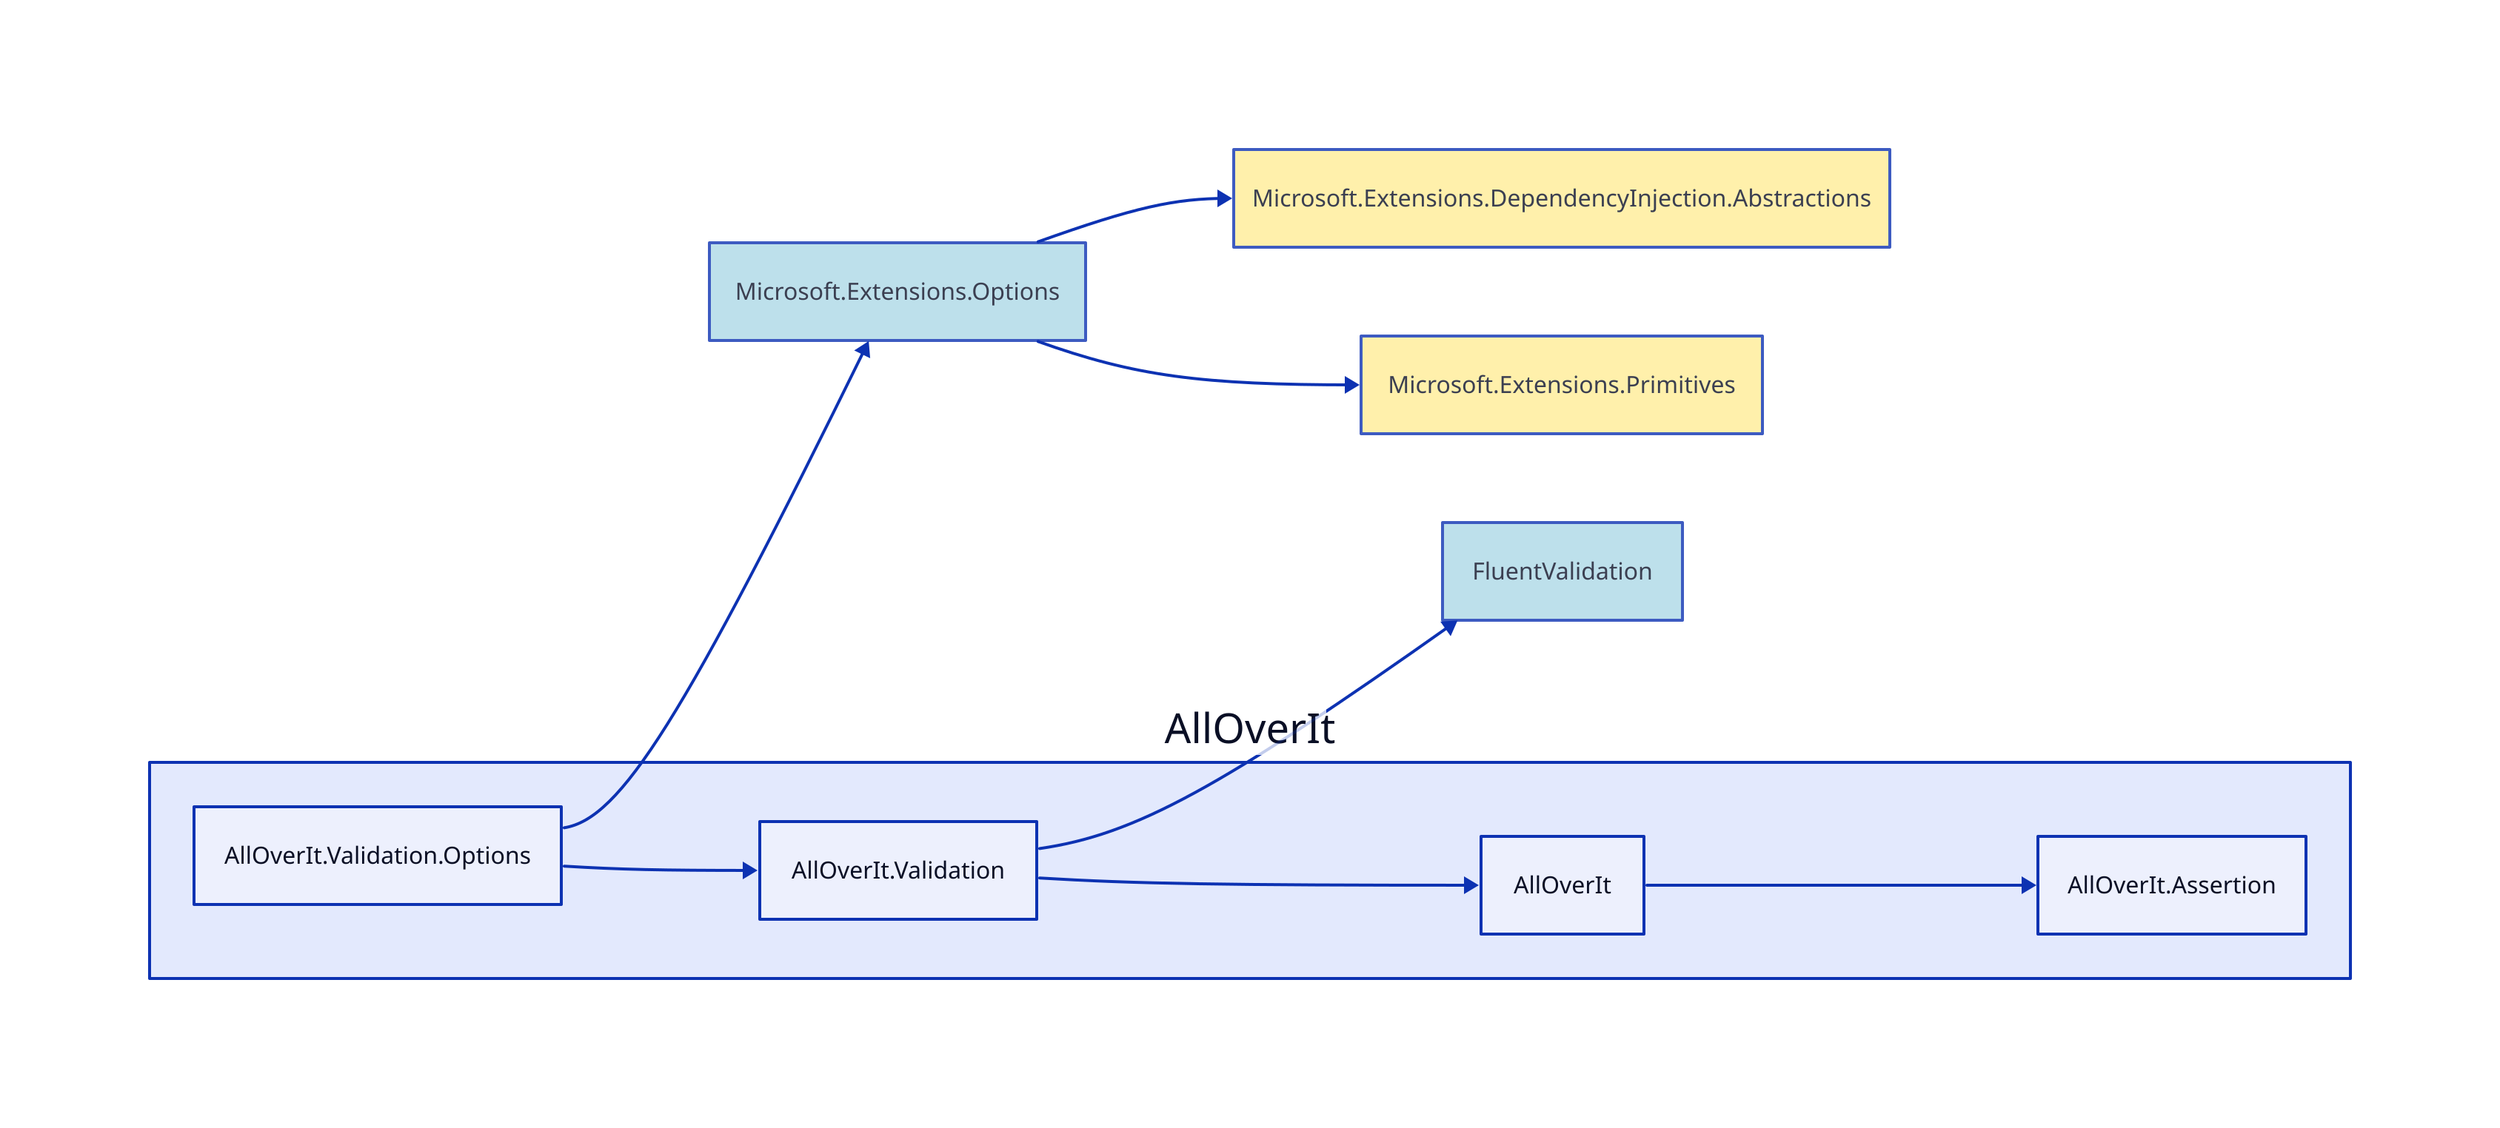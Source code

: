 direction: right

aoi: AllOverIt
aoi.alloverit-validation-options: AllOverIt.Validation.Options
microsoft-extensions-options: Microsoft.Extensions.Options
microsoft-extensions-options.style.fill: "#ADD8E6"
microsoft-extensions-options.style.opacity: 0.8
microsoft-extensions-dependencyinjection-abstractions: Microsoft.Extensions.DependencyInjection.Abstractions
microsoft-extensions-dependencyinjection-abstractions.style.fill: "#FFEC96"
microsoft-extensions-dependencyinjection-abstractions.style.opacity: 0.8
microsoft-extensions-dependencyinjection-abstractions <- microsoft-extensions-options
microsoft-extensions-primitives: Microsoft.Extensions.Primitives
microsoft-extensions-primitives.style.fill: "#FFEC96"
microsoft-extensions-primitives.style.opacity: 0.8
microsoft-extensions-primitives <- microsoft-extensions-options
microsoft-extensions-options <- aoi.alloverit-validation-options
aoi.alloverit-validation: AllOverIt.Validation
fluentvalidation: FluentValidation
fluentvalidation.style.fill: "#ADD8E6"
fluentvalidation.style.opacity: 0.8
fluentvalidation <- aoi.alloverit-validation
aoi.alloverit: AllOverIt
aoi.alloverit-assertion: AllOverIt.Assertion
aoi.alloverit-assertion <- aoi.alloverit
aoi.alloverit <- aoi.alloverit-validation
aoi.alloverit-validation <- aoi.alloverit-validation-options
